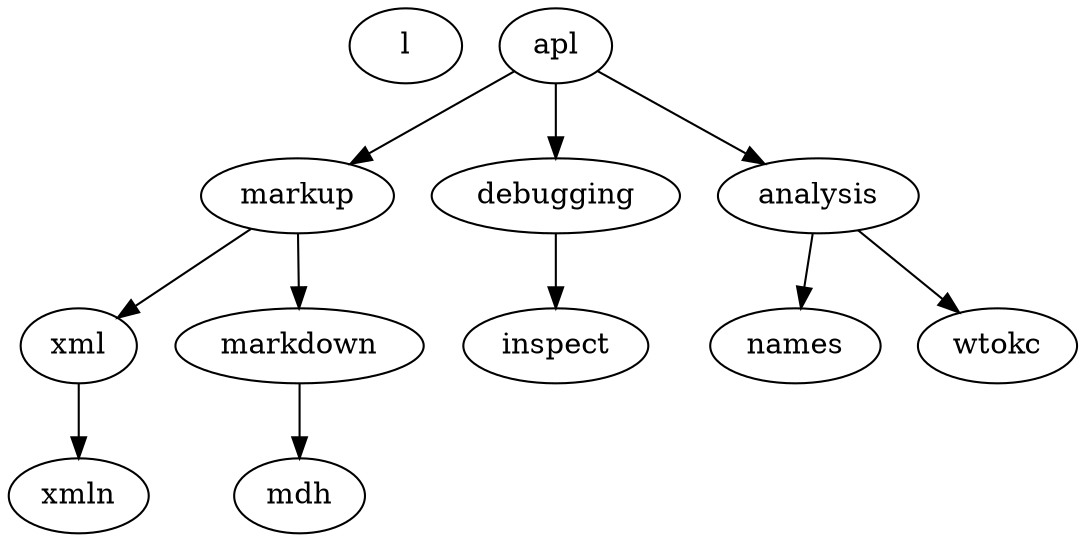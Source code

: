 digraph {l,apl;apl->markup,debugging,analysis;markup->xml,markdown;xml->xmln;markdown->mdh;analysis->names,wtokc;debugging->inspect;}
